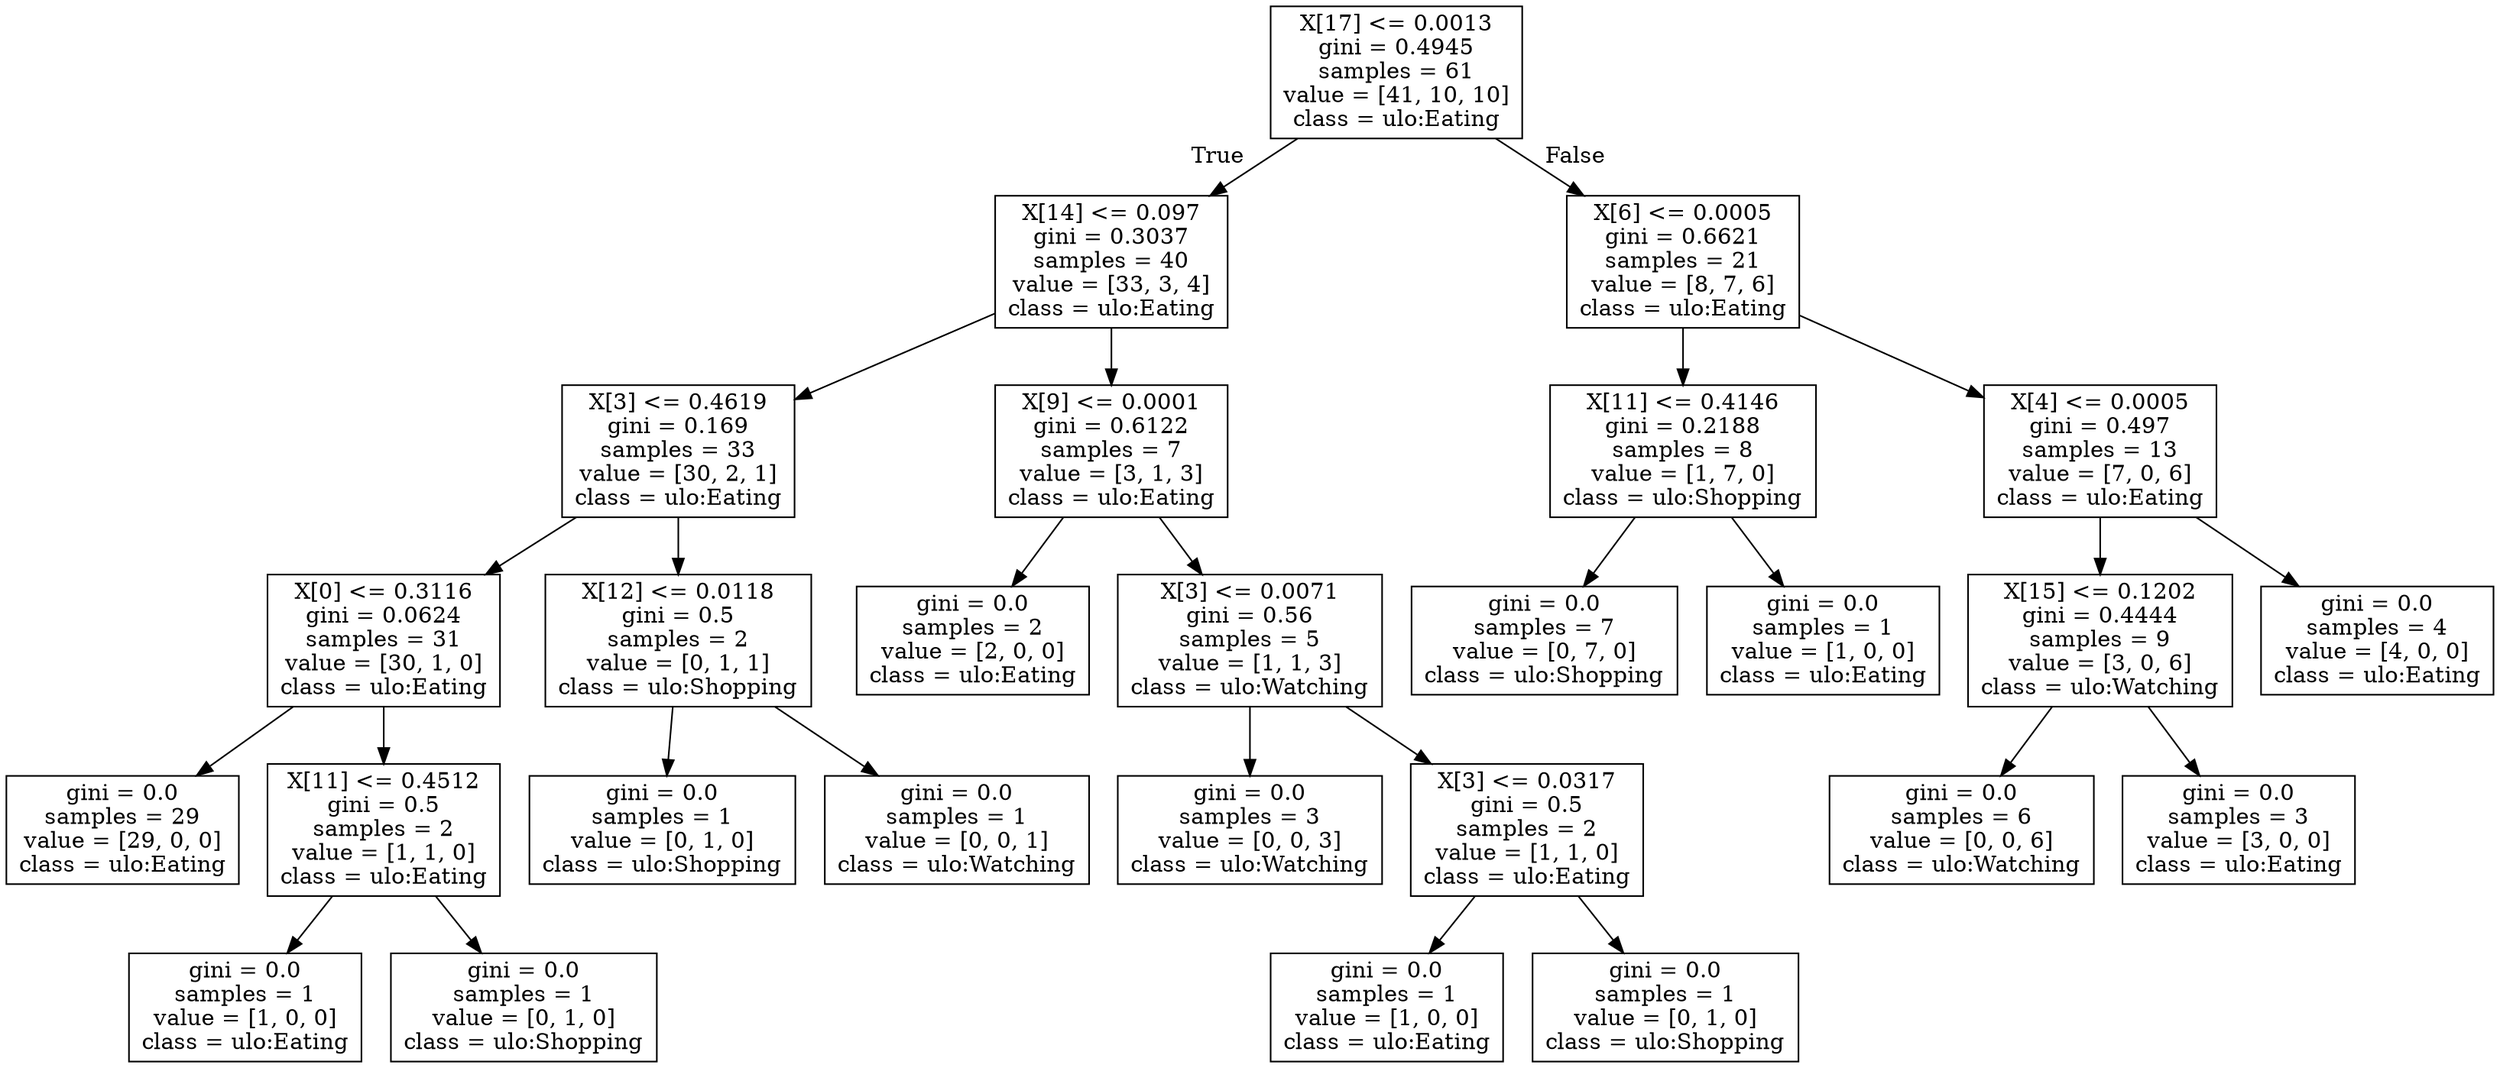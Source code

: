 digraph Tree {
node [shape=box] ;
0 [label="X[17] <= 0.0013\ngini = 0.4945\nsamples = 61\nvalue = [41, 10, 10]\nclass = ulo:Eating"] ;
1 [label="X[14] <= 0.097\ngini = 0.3037\nsamples = 40\nvalue = [33, 3, 4]\nclass = ulo:Eating"] ;
0 -> 1 [labeldistance=2.5, labelangle=45, headlabel="True"] ;
2 [label="X[3] <= 0.4619\ngini = 0.169\nsamples = 33\nvalue = [30, 2, 1]\nclass = ulo:Eating"] ;
1 -> 2 ;
3 [label="X[0] <= 0.3116\ngini = 0.0624\nsamples = 31\nvalue = [30, 1, 0]\nclass = ulo:Eating"] ;
2 -> 3 ;
4 [label="gini = 0.0\nsamples = 29\nvalue = [29, 0, 0]\nclass = ulo:Eating"] ;
3 -> 4 ;
5 [label="X[11] <= 0.4512\ngini = 0.5\nsamples = 2\nvalue = [1, 1, 0]\nclass = ulo:Eating"] ;
3 -> 5 ;
6 [label="gini = 0.0\nsamples = 1\nvalue = [1, 0, 0]\nclass = ulo:Eating"] ;
5 -> 6 ;
7 [label="gini = 0.0\nsamples = 1\nvalue = [0, 1, 0]\nclass = ulo:Shopping"] ;
5 -> 7 ;
8 [label="X[12] <= 0.0118\ngini = 0.5\nsamples = 2\nvalue = [0, 1, 1]\nclass = ulo:Shopping"] ;
2 -> 8 ;
9 [label="gini = 0.0\nsamples = 1\nvalue = [0, 1, 0]\nclass = ulo:Shopping"] ;
8 -> 9 ;
10 [label="gini = 0.0\nsamples = 1\nvalue = [0, 0, 1]\nclass = ulo:Watching"] ;
8 -> 10 ;
11 [label="X[9] <= 0.0001\ngini = 0.6122\nsamples = 7\nvalue = [3, 1, 3]\nclass = ulo:Eating"] ;
1 -> 11 ;
12 [label="gini = 0.0\nsamples = 2\nvalue = [2, 0, 0]\nclass = ulo:Eating"] ;
11 -> 12 ;
13 [label="X[3] <= 0.0071\ngini = 0.56\nsamples = 5\nvalue = [1, 1, 3]\nclass = ulo:Watching"] ;
11 -> 13 ;
14 [label="gini = 0.0\nsamples = 3\nvalue = [0, 0, 3]\nclass = ulo:Watching"] ;
13 -> 14 ;
15 [label="X[3] <= 0.0317\ngini = 0.5\nsamples = 2\nvalue = [1, 1, 0]\nclass = ulo:Eating"] ;
13 -> 15 ;
16 [label="gini = 0.0\nsamples = 1\nvalue = [1, 0, 0]\nclass = ulo:Eating"] ;
15 -> 16 ;
17 [label="gini = 0.0\nsamples = 1\nvalue = [0, 1, 0]\nclass = ulo:Shopping"] ;
15 -> 17 ;
18 [label="X[6] <= 0.0005\ngini = 0.6621\nsamples = 21\nvalue = [8, 7, 6]\nclass = ulo:Eating"] ;
0 -> 18 [labeldistance=2.5, labelangle=-45, headlabel="False"] ;
19 [label="X[11] <= 0.4146\ngini = 0.2188\nsamples = 8\nvalue = [1, 7, 0]\nclass = ulo:Shopping"] ;
18 -> 19 ;
20 [label="gini = 0.0\nsamples = 7\nvalue = [0, 7, 0]\nclass = ulo:Shopping"] ;
19 -> 20 ;
21 [label="gini = 0.0\nsamples = 1\nvalue = [1, 0, 0]\nclass = ulo:Eating"] ;
19 -> 21 ;
22 [label="X[4] <= 0.0005\ngini = 0.497\nsamples = 13\nvalue = [7, 0, 6]\nclass = ulo:Eating"] ;
18 -> 22 ;
23 [label="X[15] <= 0.1202\ngini = 0.4444\nsamples = 9\nvalue = [3, 0, 6]\nclass = ulo:Watching"] ;
22 -> 23 ;
24 [label="gini = 0.0\nsamples = 6\nvalue = [0, 0, 6]\nclass = ulo:Watching"] ;
23 -> 24 ;
25 [label="gini = 0.0\nsamples = 3\nvalue = [3, 0, 0]\nclass = ulo:Eating"] ;
23 -> 25 ;
26 [label="gini = 0.0\nsamples = 4\nvalue = [4, 0, 0]\nclass = ulo:Eating"] ;
22 -> 26 ;
}